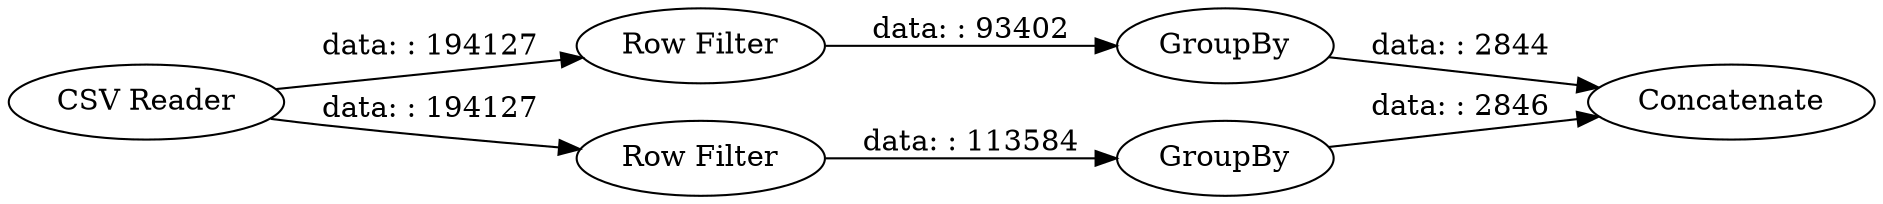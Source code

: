 digraph {
	"-9044778147406914692_6" [label=Concatenate]
	"-9044778147406914692_4" [label=GroupBy]
	"-9044778147406914692_2" [label="Row Filter"]
	"-9044778147406914692_1" [label="CSV Reader"]
	"-9044778147406914692_5" [label=GroupBy]
	"-9044778147406914692_3" [label="Row Filter"]
	"-9044778147406914692_1" -> "-9044778147406914692_2" [label="data: : 194127"]
	"-9044778147406914692_5" -> "-9044778147406914692_6" [label="data: : 2844"]
	"-9044778147406914692_3" -> "-9044778147406914692_4" [label="data: : 113584"]
	"-9044778147406914692_1" -> "-9044778147406914692_3" [label="data: : 194127"]
	"-9044778147406914692_2" -> "-9044778147406914692_5" [label="data: : 93402"]
	"-9044778147406914692_4" -> "-9044778147406914692_6" [label="data: : 2846"]
	rankdir=LR
}
